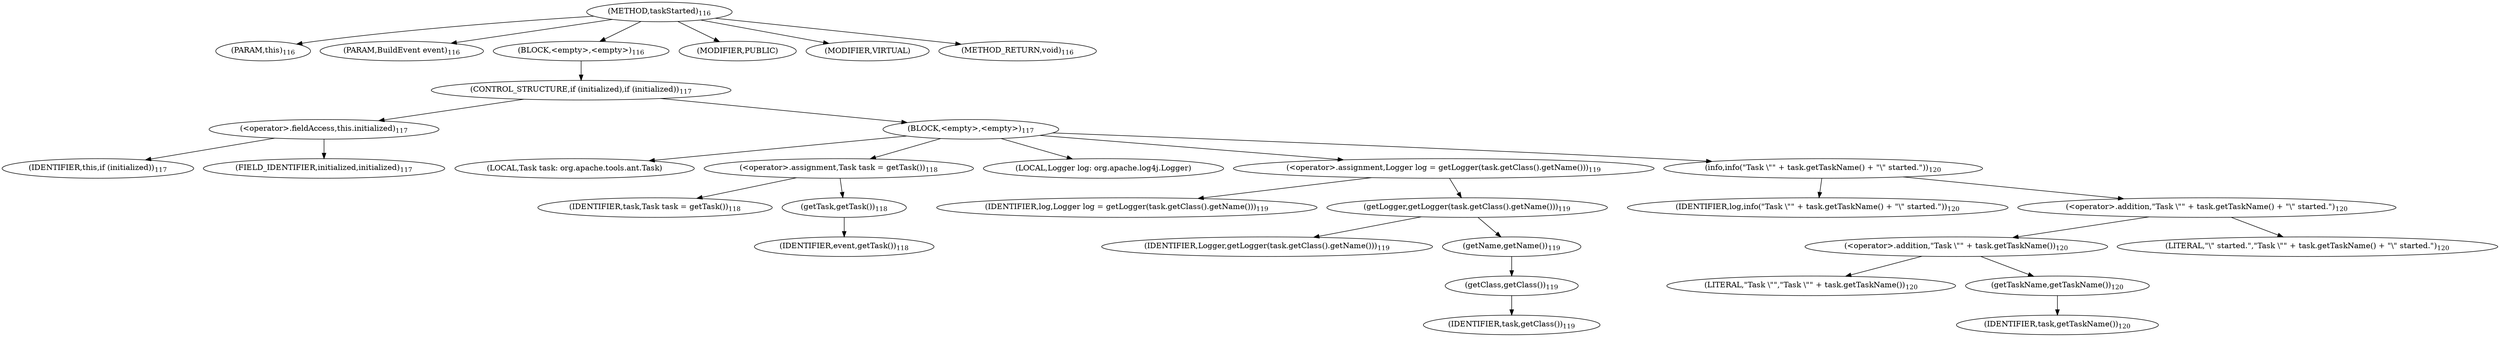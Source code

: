digraph "taskStarted" {  
"217" [label = <(METHOD,taskStarted)<SUB>116</SUB>> ]
"218" [label = <(PARAM,this)<SUB>116</SUB>> ]
"219" [label = <(PARAM,BuildEvent event)<SUB>116</SUB>> ]
"220" [label = <(BLOCK,&lt;empty&gt;,&lt;empty&gt;)<SUB>116</SUB>> ]
"221" [label = <(CONTROL_STRUCTURE,if (initialized),if (initialized))<SUB>117</SUB>> ]
"222" [label = <(&lt;operator&gt;.fieldAccess,this.initialized)<SUB>117</SUB>> ]
"223" [label = <(IDENTIFIER,this,if (initialized))<SUB>117</SUB>> ]
"224" [label = <(FIELD_IDENTIFIER,initialized,initialized)<SUB>117</SUB>> ]
"225" [label = <(BLOCK,&lt;empty&gt;,&lt;empty&gt;)<SUB>117</SUB>> ]
"226" [label = <(LOCAL,Task task: org.apache.tools.ant.Task)> ]
"227" [label = <(&lt;operator&gt;.assignment,Task task = getTask())<SUB>118</SUB>> ]
"228" [label = <(IDENTIFIER,task,Task task = getTask())<SUB>118</SUB>> ]
"229" [label = <(getTask,getTask())<SUB>118</SUB>> ]
"230" [label = <(IDENTIFIER,event,getTask())<SUB>118</SUB>> ]
"231" [label = <(LOCAL,Logger log: org.apache.log4j.Logger)> ]
"232" [label = <(&lt;operator&gt;.assignment,Logger log = getLogger(task.getClass().getName()))<SUB>119</SUB>> ]
"233" [label = <(IDENTIFIER,log,Logger log = getLogger(task.getClass().getName()))<SUB>119</SUB>> ]
"234" [label = <(getLogger,getLogger(task.getClass().getName()))<SUB>119</SUB>> ]
"235" [label = <(IDENTIFIER,Logger,getLogger(task.getClass().getName()))<SUB>119</SUB>> ]
"236" [label = <(getName,getName())<SUB>119</SUB>> ]
"237" [label = <(getClass,getClass())<SUB>119</SUB>> ]
"238" [label = <(IDENTIFIER,task,getClass())<SUB>119</SUB>> ]
"239" [label = <(info,info(&quot;Task \&quot;&quot; + task.getTaskName() + &quot;\&quot; started.&quot;))<SUB>120</SUB>> ]
"240" [label = <(IDENTIFIER,log,info(&quot;Task \&quot;&quot; + task.getTaskName() + &quot;\&quot; started.&quot;))<SUB>120</SUB>> ]
"241" [label = <(&lt;operator&gt;.addition,&quot;Task \&quot;&quot; + task.getTaskName() + &quot;\&quot; started.&quot;)<SUB>120</SUB>> ]
"242" [label = <(&lt;operator&gt;.addition,&quot;Task \&quot;&quot; + task.getTaskName())<SUB>120</SUB>> ]
"243" [label = <(LITERAL,&quot;Task \&quot;&quot;,&quot;Task \&quot;&quot; + task.getTaskName())<SUB>120</SUB>> ]
"244" [label = <(getTaskName,getTaskName())<SUB>120</SUB>> ]
"245" [label = <(IDENTIFIER,task,getTaskName())<SUB>120</SUB>> ]
"246" [label = <(LITERAL,&quot;\&quot; started.&quot;,&quot;Task \&quot;&quot; + task.getTaskName() + &quot;\&quot; started.&quot;)<SUB>120</SUB>> ]
"247" [label = <(MODIFIER,PUBLIC)> ]
"248" [label = <(MODIFIER,VIRTUAL)> ]
"249" [label = <(METHOD_RETURN,void)<SUB>116</SUB>> ]
  "217" -> "218" 
  "217" -> "219" 
  "217" -> "220" 
  "217" -> "247" 
  "217" -> "248" 
  "217" -> "249" 
  "220" -> "221" 
  "221" -> "222" 
  "221" -> "225" 
  "222" -> "223" 
  "222" -> "224" 
  "225" -> "226" 
  "225" -> "227" 
  "225" -> "231" 
  "225" -> "232" 
  "225" -> "239" 
  "227" -> "228" 
  "227" -> "229" 
  "229" -> "230" 
  "232" -> "233" 
  "232" -> "234" 
  "234" -> "235" 
  "234" -> "236" 
  "236" -> "237" 
  "237" -> "238" 
  "239" -> "240" 
  "239" -> "241" 
  "241" -> "242" 
  "241" -> "246" 
  "242" -> "243" 
  "242" -> "244" 
  "244" -> "245" 
}
